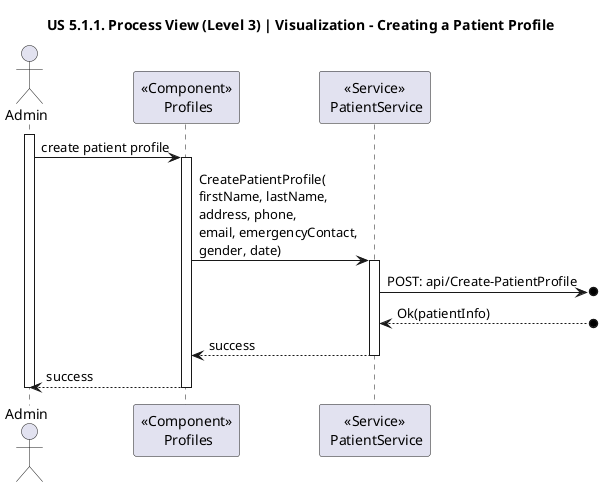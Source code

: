 @startuml
title "US 5.1.1. Process View (Level 3) | Visualization - Creating a Patient Profile"

actor Admin
participant "<<Component>>\n Profiles" as PROF
participant "<<Service>>\n PatientService" as SERV

activate Admin
    Admin -> PROF : create patient profile
    activate PROF 
        PROF -> SERV : CreatePatientProfile(\nfirstName, lastName,\naddress, phone,\nemail, emergencyContact,\ngender, date)
        activate SERV
            SERV ->o] : POST: api/Create-PatientProfile
            SERV <--o] : Ok(patientInfo)
            SERV --> PROF : success
        deactivate SERV
        PROF --> Admin : success
    deactivate PROF 
deactivate Admin
@enduml